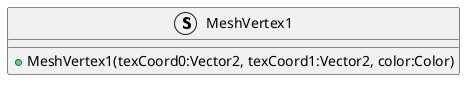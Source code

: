 @startuml
struct MeshVertex1 {
    + MeshVertex1(texCoord0:Vector2, texCoord1:Vector2, color:Color)
}
@enduml
